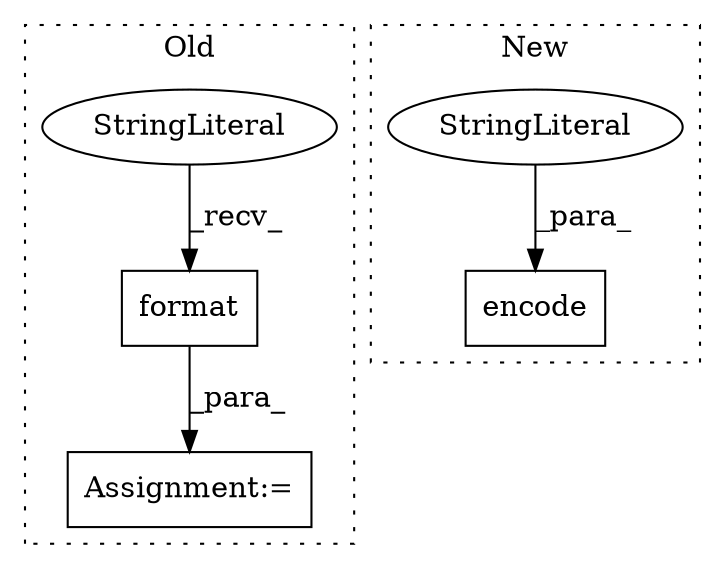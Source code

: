 digraph G {
subgraph cluster0 {
1 [label="format" a="32" s="2891,2927" l="7,1" shape="box"];
3 [label="StringLiteral" a="45" s="2882" l="8" shape="ellipse"];
5 [label="Assignment:=" a="7" s="2870" l="1" shape="box"];
label = "Old";
style="dotted";
}
subgraph cluster1 {
2 [label="encode" a="32" s="2611,2624" l="7,1" shape="box"];
4 [label="StringLiteral" a="45" s="2618" l="6" shape="ellipse"];
label = "New";
style="dotted";
}
1 -> 5 [label="_para_"];
3 -> 1 [label="_recv_"];
4 -> 2 [label="_para_"];
}